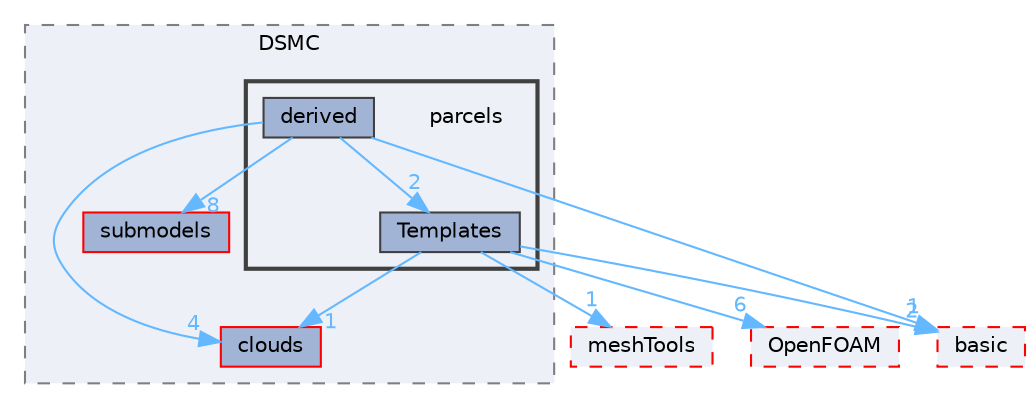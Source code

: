 digraph "src/lagrangian/DSMC/parcels"
{
 // LATEX_PDF_SIZE
  bgcolor="transparent";
  edge [fontname=Helvetica,fontsize=10,labelfontname=Helvetica,labelfontsize=10];
  node [fontname=Helvetica,fontsize=10,shape=box,height=0.2,width=0.4];
  compound=true
  subgraph clusterdir_0edaa91cbfb55b9d84a014d50382efcb {
    graph [ bgcolor="#edf0f7", pencolor="grey50", label="DSMC", fontname=Helvetica,fontsize=10 style="filled,dashed", URL="dir_0edaa91cbfb55b9d84a014d50382efcb.html",tooltip=""]
  dir_aa5533d18bfe518db8350fc74caf402d [label="submodels", fillcolor="#a2b4d6", color="red", style="filled", URL="dir_aa5533d18bfe518db8350fc74caf402d.html",tooltip=""];
  dir_de5f31afe365503963d19e52cad41751 [label="clouds", fillcolor="#a2b4d6", color="red", style="filled", URL="dir_de5f31afe365503963d19e52cad41751.html",tooltip=""];
  subgraph clusterdir_d20ce37f40ae4228b7a50453b523c7b7 {
    graph [ bgcolor="#edf0f7", pencolor="grey25", label="", fontname=Helvetica,fontsize=10 style="filled,bold", URL="dir_d20ce37f40ae4228b7a50453b523c7b7.html",tooltip=""]
    dir_d20ce37f40ae4228b7a50453b523c7b7 [shape=plaintext, label="parcels"];
  dir_9b06a279594d8fc36c0da5a247738f32 [label="derived", fillcolor="#a2b4d6", color="grey25", style="filled", URL="dir_9b06a279594d8fc36c0da5a247738f32.html",tooltip=""];
  dir_9e9d7c75f0f40510bef4c9b3ed75740b [label="Templates", fillcolor="#a2b4d6", color="grey25", style="filled", URL="dir_9e9d7c75f0f40510bef4c9b3ed75740b.html",tooltip=""];
  }
  }
  dir_584e0ab0901b4327f36f4285cac7f2f8 [label="basic", fillcolor="#edf0f7", color="red", style="filled,dashed", URL="dir_584e0ab0901b4327f36f4285cac7f2f8.html",tooltip=""];
  dir_ae30ad0bef50cf391b24c614251bb9fd [label="meshTools", fillcolor="#edf0f7", color="red", style="filled,dashed", URL="dir_ae30ad0bef50cf391b24c614251bb9fd.html",tooltip=""];
  dir_c5473ff19b20e6ec4dfe5c310b3778a8 [label="OpenFOAM", fillcolor="#edf0f7", color="red", style="filled,dashed", URL="dir_c5473ff19b20e6ec4dfe5c310b3778a8.html",tooltip=""];
  dir_9b06a279594d8fc36c0da5a247738f32->dir_9e9d7c75f0f40510bef4c9b3ed75740b [headlabel="2", labeldistance=1.5 headhref="dir_000859_003974.html" href="dir_000859_003974.html" color="steelblue1" fontcolor="steelblue1"];
  dir_9b06a279594d8fc36c0da5a247738f32->dir_de5f31afe365503963d19e52cad41751 [headlabel="4", labeldistance=1.5 headhref="dir_000859_000507.html" href="dir_000859_000507.html" color="steelblue1" fontcolor="steelblue1"];
  dir_9b06a279594d8fc36c0da5a247738f32->dir_584e0ab0901b4327f36f4285cac7f2f8 [headlabel="1", labeldistance=1.5 headhref="dir_000859_000211.html" href="dir_000859_000211.html" color="steelblue1" fontcolor="steelblue1"];
  dir_9b06a279594d8fc36c0da5a247738f32->dir_aa5533d18bfe518db8350fc74caf402d [headlabel="8", labeldistance=1.5 headhref="dir_000859_003800.html" href="dir_000859_003800.html" color="steelblue1" fontcolor="steelblue1"];
  dir_9e9d7c75f0f40510bef4c9b3ed75740b->dir_584e0ab0901b4327f36f4285cac7f2f8 [headlabel="2", labeldistance=1.5 headhref="dir_003974_000211.html" href="dir_003974_000211.html" color="steelblue1" fontcolor="steelblue1"];
  dir_9e9d7c75f0f40510bef4c9b3ed75740b->dir_ae30ad0bef50cf391b24c614251bb9fd [headlabel="1", labeldistance=1.5 headhref="dir_003974_002382.html" href="dir_003974_002382.html" color="steelblue1" fontcolor="steelblue1"];
  dir_9e9d7c75f0f40510bef4c9b3ed75740b->dir_c5473ff19b20e6ec4dfe5c310b3778a8 [headlabel="6", labeldistance=1.5 headhref="dir_003974_002695.html" href="dir_003974_002695.html" color="steelblue1" fontcolor="steelblue1"];
  dir_9e9d7c75f0f40510bef4c9b3ed75740b->dir_de5f31afe365503963d19e52cad41751 [headlabel="1", labeldistance=1.5 headhref="dir_003974_000507.html" href="dir_003974_000507.html" color="steelblue1" fontcolor="steelblue1"];
}
